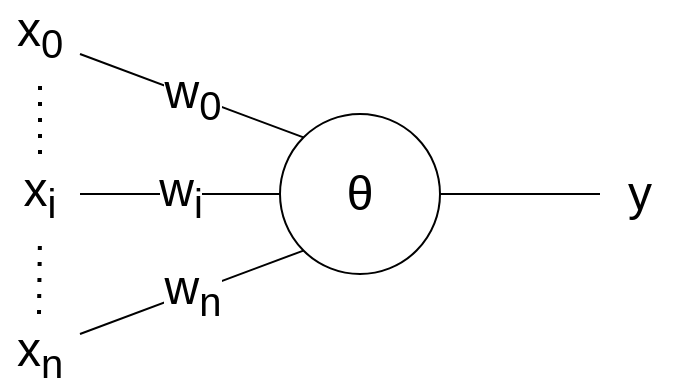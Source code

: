 <mxfile version="13.6.5">
    <diagram id="k7UZ4-y_GmbhtiMM7jwF" name="ページ1">
        <mxGraphModel dx="568" dy="498" grid="1" gridSize="10" guides="1" tooltips="1" connect="1" arrows="1" fold="1" page="1" pageScale="1" pageWidth="1169" pageHeight="827" math="0" shadow="0">
            <root>
                <mxCell id="0"/>
                <mxCell id="1" parent="0"/>
                <mxCell id="2" value="w&lt;sub&gt;0&lt;/sub&gt;" style="endArrow=none;html=1;entryX=0;entryY=0;entryDx=0;entryDy=0;fontSize=24;align=center;" edge="1" parent="1" target="3">
                    <mxGeometry width="50" height="50" relative="1" as="geometry">
                        <mxPoint x="140" y="250" as="sourcePoint"/>
                        <mxPoint x="240" y="290" as="targetPoint"/>
                    </mxGeometry>
                </mxCell>
                <mxCell id="3" value="&lt;p style=&quot;font-size: 24px;&quot;&gt;&lt;span style=&quot;font-family: arial, sans-serif; font-size: 24px;&quot;&gt;θ&lt;/span&gt;&lt;/p&gt;" style="ellipse;whiteSpace=wrap;html=1;aspect=fixed;fontSize=24;align=center;" vertex="1" parent="1">
                    <mxGeometry x="240" y="280" width="80" height="80" as="geometry"/>
                </mxCell>
                <mxCell id="4" value="w&lt;sub&gt;i&lt;/sub&gt;" style="endArrow=none;html=1;exitX=0;exitY=0.5;exitDx=0;exitDy=0;fontSize=24;align=center;" edge="1" parent="1" source="3">
                    <mxGeometry width="50" height="50" relative="1" as="geometry">
                        <mxPoint x="270" y="280" as="sourcePoint"/>
                        <mxPoint x="140" y="320" as="targetPoint"/>
                    </mxGeometry>
                </mxCell>
                <mxCell id="5" value="" style="endArrow=none;dashed=1;html=1;dashPattern=1 3;strokeWidth=2;fontSize=24;align=center;" edge="1" parent="1">
                    <mxGeometry width="50" height="50" relative="1" as="geometry">
                        <mxPoint x="120" y="300" as="sourcePoint"/>
                        <mxPoint x="120" y="260" as="targetPoint"/>
                    </mxGeometry>
                </mxCell>
                <mxCell id="7" value="x&lt;sub&gt;0&lt;/sub&gt;" style="text;html=1;strokeColor=none;fillColor=none;align=center;verticalAlign=middle;whiteSpace=wrap;fontSize=24;" vertex="1" parent="1">
                    <mxGeometry x="100" y="230" width="40" height="20" as="geometry"/>
                </mxCell>
                <mxCell id="8" value="w&lt;sub&gt;n&lt;/sub&gt;" style="endArrow=none;html=1;exitX=0;exitY=1;exitDx=0;exitDy=0;fontSize=24;align=center;" edge="1" parent="1" source="3">
                    <mxGeometry width="50" height="50" relative="1" as="geometry">
                        <mxPoint x="250" y="330" as="sourcePoint"/>
                        <mxPoint x="140" y="390" as="targetPoint"/>
                    </mxGeometry>
                </mxCell>
                <mxCell id="9" value="" style="endArrow=none;dashed=1;html=1;dashPattern=1 3;strokeWidth=2;fontSize=24;align=center;" edge="1" parent="1">
                    <mxGeometry width="50" height="50" relative="1" as="geometry">
                        <mxPoint x="119.5" y="380" as="sourcePoint"/>
                        <mxPoint x="120" y="340" as="targetPoint"/>
                    </mxGeometry>
                </mxCell>
                <mxCell id="11" value="x&lt;sub&gt;i&lt;/sub&gt;" style="text;html=1;strokeColor=none;fillColor=none;align=center;verticalAlign=middle;whiteSpace=wrap;fontSize=24;" vertex="1" parent="1">
                    <mxGeometry x="100" y="310" width="40" height="20" as="geometry"/>
                </mxCell>
                <mxCell id="12" value="x&lt;sub&gt;n&lt;/sub&gt;" style="text;html=1;strokeColor=none;fillColor=none;align=center;verticalAlign=middle;whiteSpace=wrap;fontSize=24;" vertex="1" parent="1">
                    <mxGeometry x="100" y="390" width="40" height="20" as="geometry"/>
                </mxCell>
                <mxCell id="14" value="" style="endArrow=none;html=1;exitX=1;exitY=0.5;exitDx=0;exitDy=0;fontSize=24;align=center;" edge="1" parent="1" source="3" target="15">
                    <mxGeometry width="50" height="50" relative="1" as="geometry">
                        <mxPoint x="270" y="280" as="sourcePoint"/>
                        <mxPoint x="400" y="320" as="targetPoint"/>
                    </mxGeometry>
                </mxCell>
                <mxCell id="15" value="y" style="text;html=1;strokeColor=none;fillColor=none;align=center;verticalAlign=middle;whiteSpace=wrap;fontSize=24;" vertex="1" parent="1">
                    <mxGeometry x="400" y="310" width="40" height="20" as="geometry"/>
                </mxCell>
            </root>
        </mxGraphModel>
    </diagram>
</mxfile>
